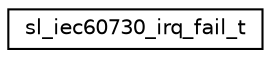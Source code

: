 digraph "Graphical Class Hierarchy"
{
 // LATEX_PDF_SIZE
  edge [fontname="Helvetica",fontsize="10",labelfontname="Helvetica",labelfontsize="10"];
  node [fontname="Helvetica",fontsize="10",shape=record];
  rankdir="LR";
  Node0 [label="sl_iec60730_irq_fail_t",height=0.2,width=0.4,color="black", fillcolor="white", style="filled",URL="$structsl__iec60730__irq__fail__t.html",tooltip=" "];
}

